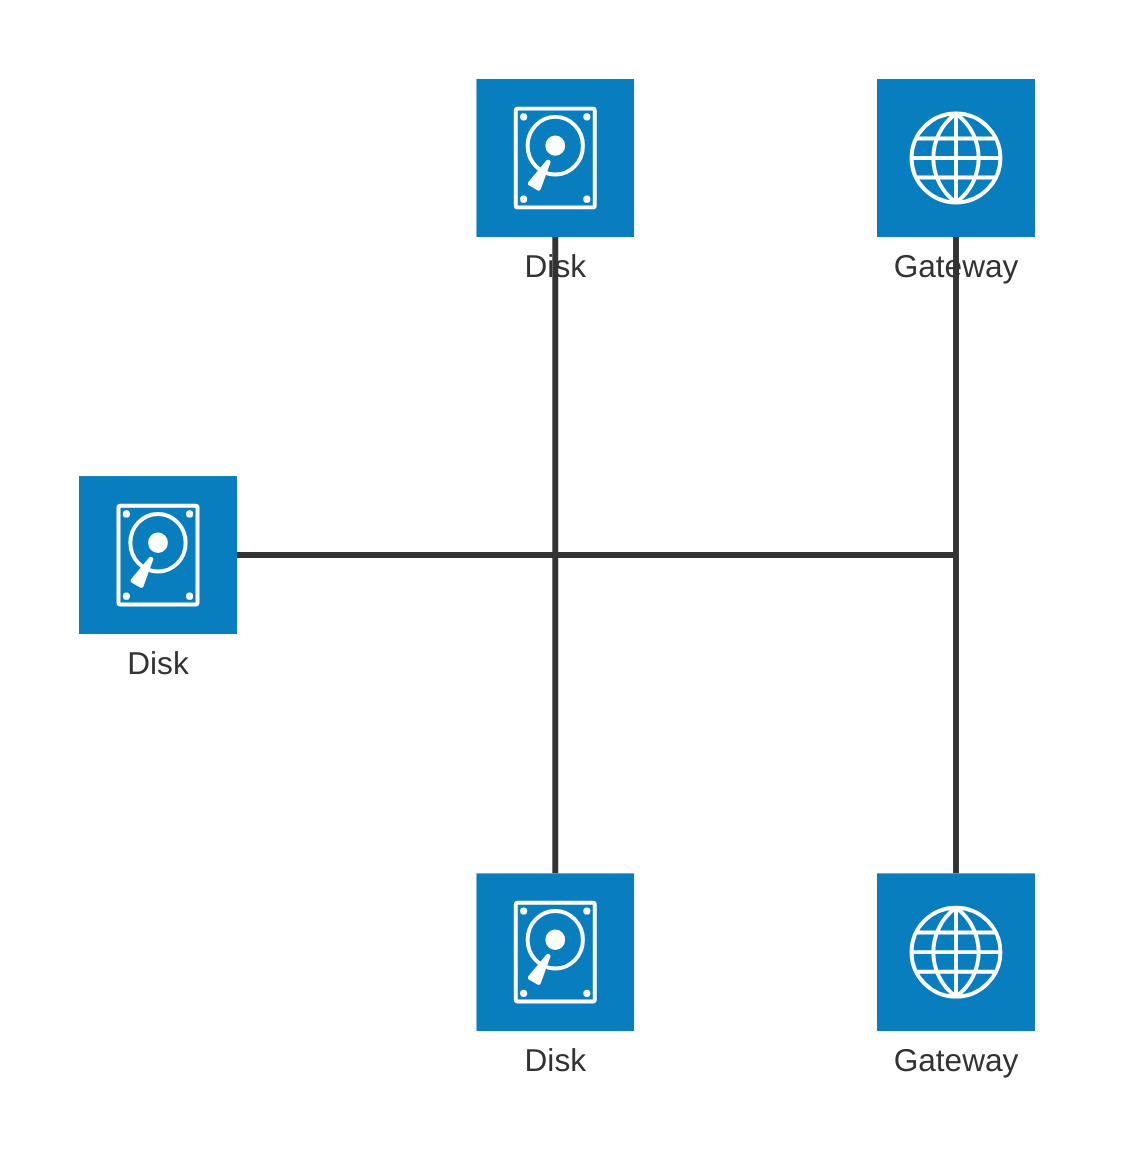 architecture-beta
        service left_disk(disk)[Disk]
        service top_disk(disk)[Disk]
        service bottom_disk(disk)[Disk]
        service top_gateway(internet)[Gateway]
        service bottom_gateway(internet)[Gateway]
        junction juncC
        junction juncR

        left_disk:R -- L:juncC
        top_disk:B -- T:juncC
        bottom_disk:T -- B:juncC
        juncC:R -- L:juncR
        top_gateway:B -- T:juncR
        bottom_gateway:T -- B:juncR